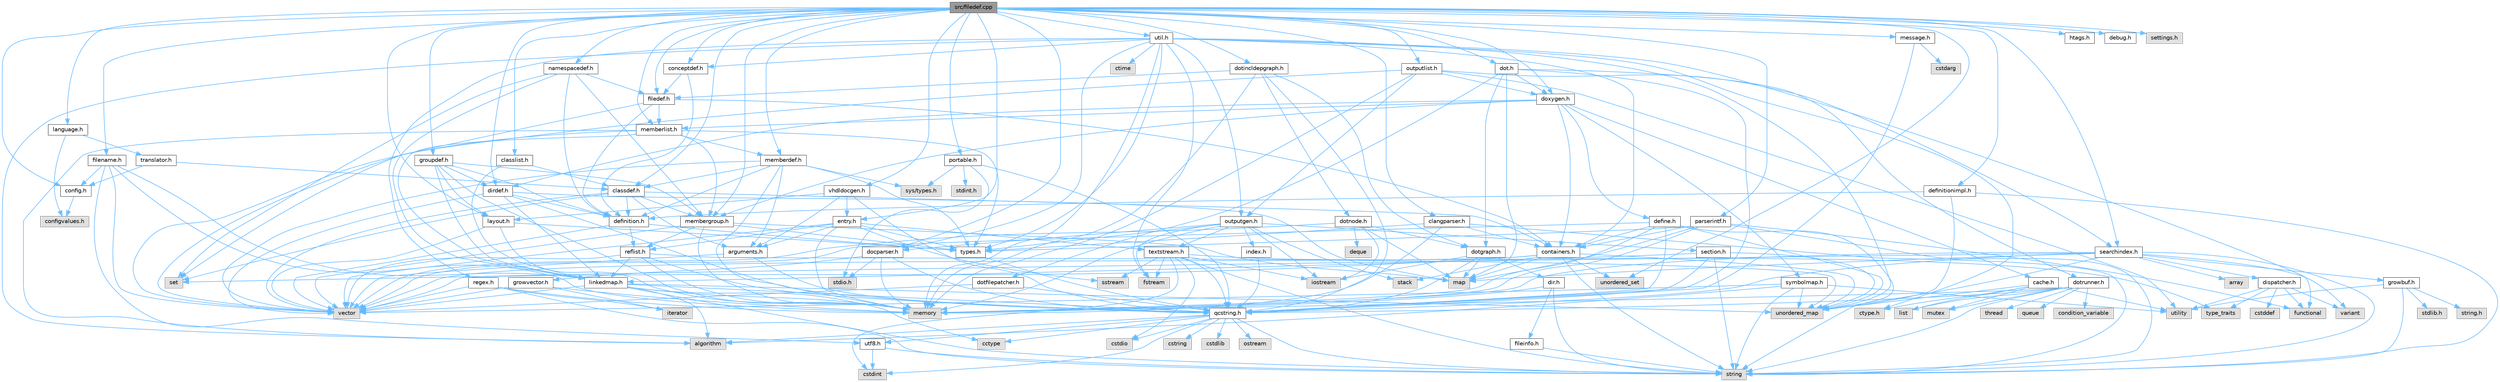 digraph "src/filedef.cpp"
{
 // INTERACTIVE_SVG=YES
 // LATEX_PDF_SIZE
  bgcolor="transparent";
  edge [fontname=Helvetica,fontsize=10,labelfontname=Helvetica,labelfontsize=10];
  node [fontname=Helvetica,fontsize=10,shape=box,height=0.2,width=0.4];
  Node1 [label="src/filedef.cpp",height=0.2,width=0.4,color="gray40", fillcolor="grey60", style="filled", fontcolor="black",tooltip=" "];
  Node1 -> Node2 [color="steelblue1",style="solid"];
  Node2 [label="unordered_set",height=0.2,width=0.4,color="grey60", fillcolor="#E0E0E0", style="filled",tooltip=" "];
  Node1 -> Node3 [color="steelblue1",style="solid"];
  Node3 [label="memberlist.h",height=0.2,width=0.4,color="grey40", fillcolor="white", style="filled",URL="$dd/d78/memberlist_8h.html",tooltip=" "];
  Node3 -> Node4 [color="steelblue1",style="solid"];
  Node4 [label="vector",height=0.2,width=0.4,color="grey60", fillcolor="#E0E0E0", style="filled",tooltip=" "];
  Node3 -> Node5 [color="steelblue1",style="solid"];
  Node5 [label="algorithm",height=0.2,width=0.4,color="grey60", fillcolor="#E0E0E0", style="filled",tooltip=" "];
  Node3 -> Node6 [color="steelblue1",style="solid"];
  Node6 [label="memberdef.h",height=0.2,width=0.4,color="grey40", fillcolor="white", style="filled",URL="$d4/d46/memberdef_8h.html",tooltip=" "];
  Node6 -> Node4 [color="steelblue1",style="solid"];
  Node6 -> Node7 [color="steelblue1",style="solid"];
  Node7 [label="memory",height=0.2,width=0.4,color="grey60", fillcolor="#E0E0E0", style="filled",tooltip=" "];
  Node6 -> Node8 [color="steelblue1",style="solid"];
  Node8 [label="sys/types.h",height=0.2,width=0.4,color="grey60", fillcolor="#E0E0E0", style="filled",tooltip=" "];
  Node6 -> Node9 [color="steelblue1",style="solid"];
  Node9 [label="types.h",height=0.2,width=0.4,color="grey40", fillcolor="white", style="filled",URL="$d9/d49/types_8h.html",tooltip="This file contains a number of basic enums and types."];
  Node9 -> Node10 [color="steelblue1",style="solid"];
  Node10 [label="qcstring.h",height=0.2,width=0.4,color="grey40", fillcolor="white", style="filled",URL="$d7/d5c/qcstring_8h.html",tooltip=" "];
  Node10 -> Node11 [color="steelblue1",style="solid"];
  Node11 [label="string",height=0.2,width=0.4,color="grey60", fillcolor="#E0E0E0", style="filled",tooltip=" "];
  Node10 -> Node5 [color="steelblue1",style="solid"];
  Node10 -> Node12 [color="steelblue1",style="solid"];
  Node12 [label="cctype",height=0.2,width=0.4,color="grey60", fillcolor="#E0E0E0", style="filled",tooltip=" "];
  Node10 -> Node13 [color="steelblue1",style="solid"];
  Node13 [label="cstring",height=0.2,width=0.4,color="grey60", fillcolor="#E0E0E0", style="filled",tooltip=" "];
  Node10 -> Node14 [color="steelblue1",style="solid"];
  Node14 [label="cstdio",height=0.2,width=0.4,color="grey60", fillcolor="#E0E0E0", style="filled",tooltip=" "];
  Node10 -> Node15 [color="steelblue1",style="solid"];
  Node15 [label="cstdlib",height=0.2,width=0.4,color="grey60", fillcolor="#E0E0E0", style="filled",tooltip=" "];
  Node10 -> Node16 [color="steelblue1",style="solid"];
  Node16 [label="cstdint",height=0.2,width=0.4,color="grey60", fillcolor="#E0E0E0", style="filled",tooltip=" "];
  Node10 -> Node17 [color="steelblue1",style="solid"];
  Node17 [label="ostream",height=0.2,width=0.4,color="grey60", fillcolor="#E0E0E0", style="filled",tooltip=" "];
  Node10 -> Node18 [color="steelblue1",style="solid"];
  Node18 [label="utf8.h",height=0.2,width=0.4,color="grey40", fillcolor="white", style="filled",URL="$db/d7c/utf8_8h.html",tooltip="Various UTF8 related helper functions."];
  Node18 -> Node16 [color="steelblue1",style="solid"];
  Node18 -> Node11 [color="steelblue1",style="solid"];
  Node6 -> Node19 [color="steelblue1",style="solid"];
  Node19 [label="definition.h",height=0.2,width=0.4,color="grey40", fillcolor="white", style="filled",URL="$df/da1/definition_8h.html",tooltip=" "];
  Node19 -> Node4 [color="steelblue1",style="solid"];
  Node19 -> Node9 [color="steelblue1",style="solid"];
  Node19 -> Node20 [color="steelblue1",style="solid"];
  Node20 [label="reflist.h",height=0.2,width=0.4,color="grey40", fillcolor="white", style="filled",URL="$d1/d02/reflist_8h.html",tooltip=" "];
  Node20 -> Node4 [color="steelblue1",style="solid"];
  Node20 -> Node21 [color="steelblue1",style="solid"];
  Node21 [label="unordered_map",height=0.2,width=0.4,color="grey60", fillcolor="#E0E0E0", style="filled",tooltip=" "];
  Node20 -> Node7 [color="steelblue1",style="solid"];
  Node20 -> Node10 [color="steelblue1",style="solid"];
  Node20 -> Node22 [color="steelblue1",style="solid"];
  Node22 [label="linkedmap.h",height=0.2,width=0.4,color="grey40", fillcolor="white", style="filled",URL="$da/de1/linkedmap_8h.html",tooltip=" "];
  Node22 -> Node21 [color="steelblue1",style="solid"];
  Node22 -> Node4 [color="steelblue1",style="solid"];
  Node22 -> Node7 [color="steelblue1",style="solid"];
  Node22 -> Node11 [color="steelblue1",style="solid"];
  Node22 -> Node5 [color="steelblue1",style="solid"];
  Node22 -> Node12 [color="steelblue1",style="solid"];
  Node22 -> Node10 [color="steelblue1",style="solid"];
  Node6 -> Node23 [color="steelblue1",style="solid"];
  Node23 [label="arguments.h",height=0.2,width=0.4,color="grey40", fillcolor="white", style="filled",URL="$df/d9b/arguments_8h.html",tooltip=" "];
  Node23 -> Node4 [color="steelblue1",style="solid"];
  Node23 -> Node10 [color="steelblue1",style="solid"];
  Node6 -> Node24 [color="steelblue1",style="solid"];
  Node24 [label="classdef.h",height=0.2,width=0.4,color="grey40", fillcolor="white", style="filled",URL="$d1/da6/classdef_8h.html",tooltip=" "];
  Node24 -> Node4 [color="steelblue1",style="solid"];
  Node24 -> Node25 [color="steelblue1",style="solid"];
  Node25 [label="set",height=0.2,width=0.4,color="grey60", fillcolor="#E0E0E0", style="filled",tooltip=" "];
  Node24 -> Node26 [color="steelblue1",style="solid"];
  Node26 [label="containers.h",height=0.2,width=0.4,color="grey40", fillcolor="white", style="filled",URL="$d5/d75/containers_8h.html",tooltip=" "];
  Node26 -> Node4 [color="steelblue1",style="solid"];
  Node26 -> Node11 [color="steelblue1",style="solid"];
  Node26 -> Node25 [color="steelblue1",style="solid"];
  Node26 -> Node27 [color="steelblue1",style="solid"];
  Node27 [label="map",height=0.2,width=0.4,color="grey60", fillcolor="#E0E0E0", style="filled",tooltip=" "];
  Node26 -> Node2 [color="steelblue1",style="solid"];
  Node26 -> Node21 [color="steelblue1",style="solid"];
  Node26 -> Node28 [color="steelblue1",style="solid"];
  Node28 [label="stack",height=0.2,width=0.4,color="grey60", fillcolor="#E0E0E0", style="filled",tooltip=" "];
  Node24 -> Node19 [color="steelblue1",style="solid"];
  Node24 -> Node23 [color="steelblue1",style="solid"];
  Node24 -> Node29 [color="steelblue1",style="solid"];
  Node29 [label="membergroup.h",height=0.2,width=0.4,color="grey40", fillcolor="white", style="filled",URL="$d9/d11/membergroup_8h.html",tooltip=" "];
  Node29 -> Node4 [color="steelblue1",style="solid"];
  Node29 -> Node27 [color="steelblue1",style="solid"];
  Node29 -> Node7 [color="steelblue1",style="solid"];
  Node29 -> Node9 [color="steelblue1",style="solid"];
  Node29 -> Node20 [color="steelblue1",style="solid"];
  Node3 -> Node22 [color="steelblue1",style="solid"];
  Node3 -> Node9 [color="steelblue1",style="solid"];
  Node3 -> Node29 [color="steelblue1",style="solid"];
  Node1 -> Node30 [color="steelblue1",style="solid"];
  Node30 [label="classlist.h",height=0.2,width=0.4,color="grey40", fillcolor="white", style="filled",URL="$d2/df8/classlist_8h.html",tooltip=" "];
  Node30 -> Node22 [color="steelblue1",style="solid"];
  Node30 -> Node24 [color="steelblue1",style="solid"];
  Node1 -> Node31 [color="steelblue1",style="solid"];
  Node31 [label="filedef.h",height=0.2,width=0.4,color="grey40", fillcolor="white", style="filled",URL="$d4/d3a/filedef_8h.html",tooltip=" "];
  Node31 -> Node25 [color="steelblue1",style="solid"];
  Node31 -> Node19 [color="steelblue1",style="solid"];
  Node31 -> Node3 [color="steelblue1",style="solid"];
  Node31 -> Node26 [color="steelblue1",style="solid"];
  Node1 -> Node32 [color="steelblue1",style="solid"];
  Node32 [label="doxygen.h",height=0.2,width=0.4,color="grey40", fillcolor="white", style="filled",URL="$d1/da1/doxygen_8h.html",tooltip=" "];
  Node32 -> Node26 [color="steelblue1",style="solid"];
  Node32 -> Node29 [color="steelblue1",style="solid"];
  Node32 -> Node33 [color="steelblue1",style="solid"];
  Node33 [label="dirdef.h",height=0.2,width=0.4,color="grey40", fillcolor="white", style="filled",URL="$d6/d15/dirdef_8h.html",tooltip=" "];
  Node33 -> Node4 [color="steelblue1",style="solid"];
  Node33 -> Node27 [color="steelblue1",style="solid"];
  Node33 -> Node10 [color="steelblue1",style="solid"];
  Node33 -> Node22 [color="steelblue1",style="solid"];
  Node33 -> Node19 [color="steelblue1",style="solid"];
  Node32 -> Node3 [color="steelblue1",style="solid"];
  Node32 -> Node34 [color="steelblue1",style="solid"];
  Node34 [label="define.h",height=0.2,width=0.4,color="grey40", fillcolor="white", style="filled",URL="$df/d67/define_8h.html",tooltip=" "];
  Node34 -> Node4 [color="steelblue1",style="solid"];
  Node34 -> Node7 [color="steelblue1",style="solid"];
  Node34 -> Node11 [color="steelblue1",style="solid"];
  Node34 -> Node21 [color="steelblue1",style="solid"];
  Node34 -> Node10 [color="steelblue1",style="solid"];
  Node34 -> Node26 [color="steelblue1",style="solid"];
  Node32 -> Node35 [color="steelblue1",style="solid"];
  Node35 [label="cache.h",height=0.2,width=0.4,color="grey40", fillcolor="white", style="filled",URL="$d3/d26/cache_8h.html",tooltip=" "];
  Node35 -> Node36 [color="steelblue1",style="solid"];
  Node36 [label="list",height=0.2,width=0.4,color="grey60", fillcolor="#E0E0E0", style="filled",tooltip=" "];
  Node35 -> Node21 [color="steelblue1",style="solid"];
  Node35 -> Node37 [color="steelblue1",style="solid"];
  Node37 [label="mutex",height=0.2,width=0.4,color="grey60", fillcolor="#E0E0E0", style="filled",tooltip=" "];
  Node35 -> Node38 [color="steelblue1",style="solid"];
  Node38 [label="utility",height=0.2,width=0.4,color="grey60", fillcolor="#E0E0E0", style="filled",tooltip=" "];
  Node35 -> Node39 [color="steelblue1",style="solid"];
  Node39 [label="ctype.h",height=0.2,width=0.4,color="grey60", fillcolor="#E0E0E0", style="filled",tooltip=" "];
  Node32 -> Node40 [color="steelblue1",style="solid"];
  Node40 [label="symbolmap.h",height=0.2,width=0.4,color="grey40", fillcolor="white", style="filled",URL="$d7/ddd/symbolmap_8h.html",tooltip=" "];
  Node40 -> Node5 [color="steelblue1",style="solid"];
  Node40 -> Node21 [color="steelblue1",style="solid"];
  Node40 -> Node4 [color="steelblue1",style="solid"];
  Node40 -> Node11 [color="steelblue1",style="solid"];
  Node40 -> Node38 [color="steelblue1",style="solid"];
  Node1 -> Node6 [color="steelblue1",style="solid"];
  Node1 -> Node24 [color="steelblue1",style="solid"];
  Node1 -> Node41 [color="steelblue1",style="solid"];
  Node41 [label="namespacedef.h",height=0.2,width=0.4,color="grey40", fillcolor="white", style="filled",URL="$d7/d97/namespacedef_8h.html",tooltip=" "];
  Node41 -> Node25 [color="steelblue1",style="solid"];
  Node41 -> Node19 [color="steelblue1",style="solid"];
  Node41 -> Node31 [color="steelblue1",style="solid"];
  Node41 -> Node22 [color="steelblue1",style="solid"];
  Node41 -> Node29 [color="steelblue1",style="solid"];
  Node1 -> Node42 [color="steelblue1",style="solid"];
  Node42 [label="util.h",height=0.2,width=0.4,color="grey40", fillcolor="white", style="filled",URL="$d8/d3c/util_8h.html",tooltip="A bunch of utility functions."];
  Node42 -> Node7 [color="steelblue1",style="solid"];
  Node42 -> Node21 [color="steelblue1",style="solid"];
  Node42 -> Node5 [color="steelblue1",style="solid"];
  Node42 -> Node43 [color="steelblue1",style="solid"];
  Node43 [label="functional",height=0.2,width=0.4,color="grey60", fillcolor="#E0E0E0", style="filled",tooltip=" "];
  Node42 -> Node44 [color="steelblue1",style="solid"];
  Node44 [label="fstream",height=0.2,width=0.4,color="grey60", fillcolor="#E0E0E0", style="filled",tooltip=" "];
  Node42 -> Node45 [color="steelblue1",style="solid"];
  Node45 [label="ctime",height=0.2,width=0.4,color="grey60", fillcolor="#E0E0E0", style="filled",tooltip=" "];
  Node42 -> Node39 [color="steelblue1",style="solid"];
  Node42 -> Node9 [color="steelblue1",style="solid"];
  Node42 -> Node46 [color="steelblue1",style="solid"];
  Node46 [label="docparser.h",height=0.2,width=0.4,color="grey40", fillcolor="white", style="filled",URL="$de/d9c/docparser_8h.html",tooltip=" "];
  Node46 -> Node47 [color="steelblue1",style="solid"];
  Node47 [label="stdio.h",height=0.2,width=0.4,color="grey60", fillcolor="#E0E0E0", style="filled",tooltip=" "];
  Node46 -> Node7 [color="steelblue1",style="solid"];
  Node46 -> Node10 [color="steelblue1",style="solid"];
  Node46 -> Node48 [color="steelblue1",style="solid"];
  Node48 [label="growvector.h",height=0.2,width=0.4,color="grey40", fillcolor="white", style="filled",URL="$d7/d50/growvector_8h.html",tooltip=" "];
  Node48 -> Node4 [color="steelblue1",style="solid"];
  Node48 -> Node7 [color="steelblue1",style="solid"];
  Node48 -> Node49 [color="steelblue1",style="solid"];
  Node49 [label="iterator",height=0.2,width=0.4,color="grey60", fillcolor="#E0E0E0", style="filled",tooltip=" "];
  Node42 -> Node26 [color="steelblue1",style="solid"];
  Node42 -> Node50 [color="steelblue1",style="solid"];
  Node50 [label="outputgen.h",height=0.2,width=0.4,color="grey40", fillcolor="white", style="filled",URL="$df/d06/outputgen_8h.html",tooltip=" "];
  Node50 -> Node7 [color="steelblue1",style="solid"];
  Node50 -> Node28 [color="steelblue1",style="solid"];
  Node50 -> Node51 [color="steelblue1",style="solid"];
  Node51 [label="iostream",height=0.2,width=0.4,color="grey60", fillcolor="#E0E0E0", style="filled",tooltip=" "];
  Node50 -> Node44 [color="steelblue1",style="solid"];
  Node50 -> Node9 [color="steelblue1",style="solid"];
  Node50 -> Node52 [color="steelblue1",style="solid"];
  Node52 [label="index.h",height=0.2,width=0.4,color="grey40", fillcolor="white", style="filled",URL="$d1/db5/index_8h.html",tooltip=" "];
  Node52 -> Node10 [color="steelblue1",style="solid"];
  Node50 -> Node53 [color="steelblue1",style="solid"];
  Node53 [label="section.h",height=0.2,width=0.4,color="grey40", fillcolor="white", style="filled",URL="$d1/d2a/section_8h.html",tooltip=" "];
  Node53 -> Node11 [color="steelblue1",style="solid"];
  Node53 -> Node21 [color="steelblue1",style="solid"];
  Node53 -> Node10 [color="steelblue1",style="solid"];
  Node53 -> Node22 [color="steelblue1",style="solid"];
  Node50 -> Node54 [color="steelblue1",style="solid"];
  Node54 [label="textstream.h",height=0.2,width=0.4,color="grey40", fillcolor="white", style="filled",URL="$d4/d7d/textstream_8h.html",tooltip=" "];
  Node54 -> Node11 [color="steelblue1",style="solid"];
  Node54 -> Node51 [color="steelblue1",style="solid"];
  Node54 -> Node55 [color="steelblue1",style="solid"];
  Node55 [label="sstream",height=0.2,width=0.4,color="grey60", fillcolor="#E0E0E0", style="filled",tooltip=" "];
  Node54 -> Node16 [color="steelblue1",style="solid"];
  Node54 -> Node14 [color="steelblue1",style="solid"];
  Node54 -> Node44 [color="steelblue1",style="solid"];
  Node54 -> Node56 [color="steelblue1",style="solid"];
  Node56 [label="type_traits",height=0.2,width=0.4,color="grey60", fillcolor="#E0E0E0", style="filled",tooltip=" "];
  Node54 -> Node10 [color="steelblue1",style="solid"];
  Node50 -> Node46 [color="steelblue1",style="solid"];
  Node42 -> Node57 [color="steelblue1",style="solid"];
  Node57 [label="regex.h",height=0.2,width=0.4,color="grey40", fillcolor="white", style="filled",URL="$d1/d21/regex_8h.html",tooltip=" "];
  Node57 -> Node7 [color="steelblue1",style="solid"];
  Node57 -> Node11 [color="steelblue1",style="solid"];
  Node57 -> Node4 [color="steelblue1",style="solid"];
  Node57 -> Node49 [color="steelblue1",style="solid"];
  Node42 -> Node58 [color="steelblue1",style="solid"];
  Node58 [label="conceptdef.h",height=0.2,width=0.4,color="grey40", fillcolor="white", style="filled",URL="$da/df1/conceptdef_8h.html",tooltip=" "];
  Node58 -> Node19 [color="steelblue1",style="solid"];
  Node58 -> Node31 [color="steelblue1",style="solid"];
  Node1 -> Node59 [color="steelblue1",style="solid"];
  Node59 [label="language.h",height=0.2,width=0.4,color="grey40", fillcolor="white", style="filled",URL="$d8/dce/language_8h.html",tooltip=" "];
  Node59 -> Node60 [color="steelblue1",style="solid"];
  Node60 [label="translator.h",height=0.2,width=0.4,color="grey40", fillcolor="white", style="filled",URL="$d9/df1/translator_8h.html",tooltip=" "];
  Node60 -> Node24 [color="steelblue1",style="solid"];
  Node60 -> Node61 [color="steelblue1",style="solid"];
  Node61 [label="config.h",height=0.2,width=0.4,color="grey40", fillcolor="white", style="filled",URL="$db/d16/config_8h.html",tooltip=" "];
  Node61 -> Node62 [color="steelblue1",style="solid"];
  Node62 [label="configvalues.h",height=0.2,width=0.4,color="grey60", fillcolor="#E0E0E0", style="filled",tooltip=" "];
  Node59 -> Node62 [color="steelblue1",style="solid"];
  Node1 -> Node63 [color="steelblue1",style="solid"];
  Node63 [label="outputlist.h",height=0.2,width=0.4,color="grey40", fillcolor="white", style="filled",URL="$d2/db9/outputlist_8h.html",tooltip=" "];
  Node63 -> Node38 [color="steelblue1",style="solid"];
  Node63 -> Node4 [color="steelblue1",style="solid"];
  Node63 -> Node7 [color="steelblue1",style="solid"];
  Node63 -> Node50 [color="steelblue1",style="solid"];
  Node63 -> Node64 [color="steelblue1",style="solid"];
  Node64 [label="searchindex.h",height=0.2,width=0.4,color="grey40", fillcolor="white", style="filled",URL="$de/d07/searchindex_8h.html",tooltip="Web server based search engine."];
  Node64 -> Node7 [color="steelblue1",style="solid"];
  Node64 -> Node4 [color="steelblue1",style="solid"];
  Node64 -> Node27 [color="steelblue1",style="solid"];
  Node64 -> Node21 [color="steelblue1",style="solid"];
  Node64 -> Node11 [color="steelblue1",style="solid"];
  Node64 -> Node65 [color="steelblue1",style="solid"];
  Node65 [label="array",height=0.2,width=0.4,color="grey60", fillcolor="#E0E0E0", style="filled",tooltip=" "];
  Node64 -> Node66 [color="steelblue1",style="solid"];
  Node66 [label="variant",height=0.2,width=0.4,color="grey60", fillcolor="#E0E0E0", style="filled",tooltip=" "];
  Node64 -> Node10 [color="steelblue1",style="solid"];
  Node64 -> Node67 [color="steelblue1",style="solid"];
  Node67 [label="growbuf.h",height=0.2,width=0.4,color="grey40", fillcolor="white", style="filled",URL="$dd/d72/growbuf_8h.html",tooltip=" "];
  Node67 -> Node38 [color="steelblue1",style="solid"];
  Node67 -> Node68 [color="steelblue1",style="solid"];
  Node68 [label="stdlib.h",height=0.2,width=0.4,color="grey60", fillcolor="#E0E0E0", style="filled",tooltip=" "];
  Node67 -> Node69 [color="steelblue1",style="solid"];
  Node69 [label="string.h",height=0.2,width=0.4,color="grey60", fillcolor="#E0E0E0", style="filled",tooltip=" "];
  Node67 -> Node11 [color="steelblue1",style="solid"];
  Node64 -> Node70 [color="steelblue1",style="solid"];
  Node70 [label="dispatcher.h",height=0.2,width=0.4,color="grey40", fillcolor="white", style="filled",URL="$da/d73/dispatcher_8h.html",tooltip=" "];
  Node70 -> Node71 [color="steelblue1",style="solid"];
  Node71 [label="cstddef",height=0.2,width=0.4,color="grey60", fillcolor="#E0E0E0", style="filled",tooltip=" "];
  Node70 -> Node38 [color="steelblue1",style="solid"];
  Node70 -> Node43 [color="steelblue1",style="solid"];
  Node70 -> Node66 [color="steelblue1",style="solid"];
  Node70 -> Node56 [color="steelblue1",style="solid"];
  Node63 -> Node32 [color="steelblue1",style="solid"];
  Node1 -> Node72 [color="steelblue1",style="solid"];
  Node72 [label="dot.h",height=0.2,width=0.4,color="grey40", fillcolor="white", style="filled",URL="$d6/d4a/dot_8h.html",tooltip=" "];
  Node72 -> Node27 [color="steelblue1",style="solid"];
  Node72 -> Node10 [color="steelblue1",style="solid"];
  Node72 -> Node73 [color="steelblue1",style="solid"];
  Node73 [label="dotgraph.h",height=0.2,width=0.4,color="grey40", fillcolor="white", style="filled",URL="$d0/daa/dotgraph_8h.html",tooltip=" "];
  Node73 -> Node51 [color="steelblue1",style="solid"];
  Node73 -> Node27 [color="steelblue1",style="solid"];
  Node73 -> Node10 [color="steelblue1",style="solid"];
  Node73 -> Node74 [color="steelblue1",style="solid"];
  Node74 [label="dir.h",height=0.2,width=0.4,color="grey40", fillcolor="white", style="filled",URL="$df/d9c/dir_8h.html",tooltip=" "];
  Node74 -> Node11 [color="steelblue1",style="solid"];
  Node74 -> Node7 [color="steelblue1",style="solid"];
  Node74 -> Node75 [color="steelblue1",style="solid"];
  Node75 [label="fileinfo.h",height=0.2,width=0.4,color="grey40", fillcolor="white", style="filled",URL="$df/d45/fileinfo_8h.html",tooltip=" "];
  Node75 -> Node11 [color="steelblue1",style="solid"];
  Node72 -> Node76 [color="steelblue1",style="solid"];
  Node76 [label="dotfilepatcher.h",height=0.2,width=0.4,color="grey40", fillcolor="white", style="filled",URL="$d3/d38/dotfilepatcher_8h.html",tooltip=" "];
  Node76 -> Node4 [color="steelblue1",style="solid"];
  Node76 -> Node10 [color="steelblue1",style="solid"];
  Node72 -> Node77 [color="steelblue1",style="solid"];
  Node77 [label="dotrunner.h",height=0.2,width=0.4,color="grey40", fillcolor="white", style="filled",URL="$d2/dd1/dotrunner_8h.html",tooltip=" "];
  Node77 -> Node11 [color="steelblue1",style="solid"];
  Node77 -> Node78 [color="steelblue1",style="solid"];
  Node78 [label="thread",height=0.2,width=0.4,color="grey60", fillcolor="#E0E0E0", style="filled",tooltip=" "];
  Node77 -> Node36 [color="steelblue1",style="solid"];
  Node77 -> Node79 [color="steelblue1",style="solid"];
  Node79 [label="queue",height=0.2,width=0.4,color="grey60", fillcolor="#E0E0E0", style="filled",tooltip=" "];
  Node77 -> Node37 [color="steelblue1",style="solid"];
  Node77 -> Node80 [color="steelblue1",style="solid"];
  Node80 [label="condition_variable",height=0.2,width=0.4,color="grey60", fillcolor="#E0E0E0", style="filled",tooltip=" "];
  Node77 -> Node7 [color="steelblue1",style="solid"];
  Node77 -> Node10 [color="steelblue1",style="solid"];
  Node72 -> Node32 [color="steelblue1",style="solid"];
  Node1 -> Node81 [color="steelblue1",style="solid"];
  Node81 [label="dotincldepgraph.h",height=0.2,width=0.4,color="grey40", fillcolor="white", style="filled",URL="$dd/d8c/dotincldepgraph_8h.html",tooltip=" "];
  Node81 -> Node7 [color="steelblue1",style="solid"];
  Node81 -> Node10 [color="steelblue1",style="solid"];
  Node81 -> Node31 [color="steelblue1",style="solid"];
  Node81 -> Node82 [color="steelblue1",style="solid"];
  Node82 [label="dotnode.h",height=0.2,width=0.4,color="grey40", fillcolor="white", style="filled",URL="$d8/d3b/dotnode_8h.html",tooltip=" "];
  Node82 -> Node4 [color="steelblue1",style="solid"];
  Node82 -> Node27 [color="steelblue1",style="solid"];
  Node82 -> Node83 [color="steelblue1",style="solid"];
  Node83 [label="deque",height=0.2,width=0.4,color="grey60", fillcolor="#E0E0E0", style="filled",tooltip=" "];
  Node82 -> Node51 [color="steelblue1",style="solid"];
  Node82 -> Node73 [color="steelblue1",style="solid"];
  Node81 -> Node73 [color="steelblue1",style="solid"];
  Node1 -> Node84 [color="steelblue1",style="solid"];
  Node84 [label="message.h",height=0.2,width=0.4,color="grey40", fillcolor="white", style="filled",URL="$d2/d0d/message_8h.html",tooltip=" "];
  Node84 -> Node85 [color="steelblue1",style="solid"];
  Node85 [label="cstdarg",height=0.2,width=0.4,color="grey60", fillcolor="#E0E0E0", style="filled",tooltip=" "];
  Node84 -> Node10 [color="steelblue1",style="solid"];
  Node1 -> Node46 [color="steelblue1",style="solid"];
  Node1 -> Node64 [color="steelblue1",style="solid"];
  Node1 -> Node86 [color="steelblue1",style="solid"];
  Node86 [label="htags.h",height=0.2,width=0.4,color="grey40", fillcolor="white", style="filled",URL="$d7/d85/htags_8h.html",tooltip=" "];
  Node1 -> Node87 [color="steelblue1",style="solid"];
  Node87 [label="parserintf.h",height=0.2,width=0.4,color="grey40", fillcolor="white", style="filled",URL="$da/d55/parserintf_8h.html",tooltip=" "];
  Node87 -> Node43 [color="steelblue1",style="solid"];
  Node87 -> Node7 [color="steelblue1",style="solid"];
  Node87 -> Node27 [color="steelblue1",style="solid"];
  Node87 -> Node11 [color="steelblue1",style="solid"];
  Node87 -> Node9 [color="steelblue1",style="solid"];
  Node87 -> Node26 [color="steelblue1",style="solid"];
  Node1 -> Node88 [color="steelblue1",style="solid"];
  Node88 [label="portable.h",height=0.2,width=0.4,color="grey40", fillcolor="white", style="filled",URL="$d2/de2/portable_8h.html",tooltip="Portable versions of functions that are platform dependent."];
  Node88 -> Node47 [color="steelblue1",style="solid"];
  Node88 -> Node8 [color="steelblue1",style="solid"];
  Node88 -> Node89 [color="steelblue1",style="solid"];
  Node89 [label="stdint.h",height=0.2,width=0.4,color="grey60", fillcolor="#E0E0E0", style="filled",tooltip=" "];
  Node88 -> Node10 [color="steelblue1",style="solid"];
  Node1 -> Node90 [color="steelblue1",style="solid"];
  Node90 [label="vhdldocgen.h",height=0.2,width=0.4,color="grey40", fillcolor="white", style="filled",URL="$dd/dec/vhdldocgen_8h.html",tooltip=" "];
  Node90 -> Node10 [color="steelblue1",style="solid"];
  Node90 -> Node91 [color="steelblue1",style="solid"];
  Node91 [label="layout.h",height=0.2,width=0.4,color="grey40", fillcolor="white", style="filled",URL="$db/d51/layout_8h.html",tooltip=" "];
  Node91 -> Node7 [color="steelblue1",style="solid"];
  Node91 -> Node4 [color="steelblue1",style="solid"];
  Node91 -> Node9 [color="steelblue1",style="solid"];
  Node90 -> Node23 [color="steelblue1",style="solid"];
  Node90 -> Node92 [color="steelblue1",style="solid"];
  Node92 [label="entry.h",height=0.2,width=0.4,color="grey40", fillcolor="white", style="filled",URL="$d1/dc6/entry_8h.html",tooltip=" "];
  Node92 -> Node4 [color="steelblue1",style="solid"];
  Node92 -> Node7 [color="steelblue1",style="solid"];
  Node92 -> Node55 [color="steelblue1",style="solid"];
  Node92 -> Node9 [color="steelblue1",style="solid"];
  Node92 -> Node23 [color="steelblue1",style="solid"];
  Node92 -> Node20 [color="steelblue1",style="solid"];
  Node92 -> Node54 [color="steelblue1",style="solid"];
  Node1 -> Node93 [color="steelblue1",style="solid"];
  Node93 [label="debug.h",height=0.2,width=0.4,color="grey40", fillcolor="white", style="filled",URL="$db/d16/debug_8h.html",tooltip=" "];
  Node1 -> Node91 [color="steelblue1",style="solid"];
  Node1 -> Node92 [color="steelblue1",style="solid"];
  Node1 -> Node94 [color="steelblue1",style="solid"];
  Node94 [label="groupdef.h",height=0.2,width=0.4,color="grey40", fillcolor="white", style="filled",URL="$d1/de6/groupdef_8h.html",tooltip=" "];
  Node94 -> Node7 [color="steelblue1",style="solid"];
  Node94 -> Node19 [color="steelblue1",style="solid"];
  Node94 -> Node33 [color="steelblue1",style="solid"];
  Node94 -> Node91 [color="steelblue1",style="solid"];
  Node94 -> Node29 [color="steelblue1",style="solid"];
  Node94 -> Node22 [color="steelblue1",style="solid"];
  Node1 -> Node95 [color="steelblue1",style="solid"];
  Node95 [label="filename.h",height=0.2,width=0.4,color="grey40", fillcolor="white", style="filled",URL="$dc/dd6/filename_8h.html",tooltip=" "];
  Node95 -> Node7 [color="steelblue1",style="solid"];
  Node95 -> Node4 [color="steelblue1",style="solid"];
  Node95 -> Node22 [color="steelblue1",style="solid"];
  Node95 -> Node61 [color="steelblue1",style="solid"];
  Node95 -> Node18 [color="steelblue1",style="solid"];
  Node1 -> Node29 [color="steelblue1",style="solid"];
  Node1 -> Node33 [color="steelblue1",style="solid"];
  Node1 -> Node61 [color="steelblue1",style="solid"];
  Node1 -> Node96 [color="steelblue1",style="solid"];
  Node96 [label="clangparser.h",height=0.2,width=0.4,color="grey40", fillcolor="white", style="filled",URL="$d5/df7/clangparser_8h.html",tooltip=" "];
  Node96 -> Node26 [color="steelblue1",style="solid"];
  Node96 -> Node9 [color="steelblue1",style="solid"];
  Node96 -> Node7 [color="steelblue1",style="solid"];
  Node96 -> Node11 [color="steelblue1",style="solid"];
  Node1 -> Node97 [color="steelblue1",style="solid"];
  Node97 [label="settings.h",height=0.2,width=0.4,color="grey60", fillcolor="#E0E0E0", style="filled",tooltip=" "];
  Node1 -> Node98 [color="steelblue1",style="solid"];
  Node98 [label="definitionimpl.h",height=0.2,width=0.4,color="grey40", fillcolor="white", style="filled",URL="$d2/dab/definitionimpl_8h.html",tooltip=" "];
  Node98 -> Node21 [color="steelblue1",style="solid"];
  Node98 -> Node11 [color="steelblue1",style="solid"];
  Node98 -> Node19 [color="steelblue1",style="solid"];
  Node1 -> Node58 [color="steelblue1",style="solid"];
}
